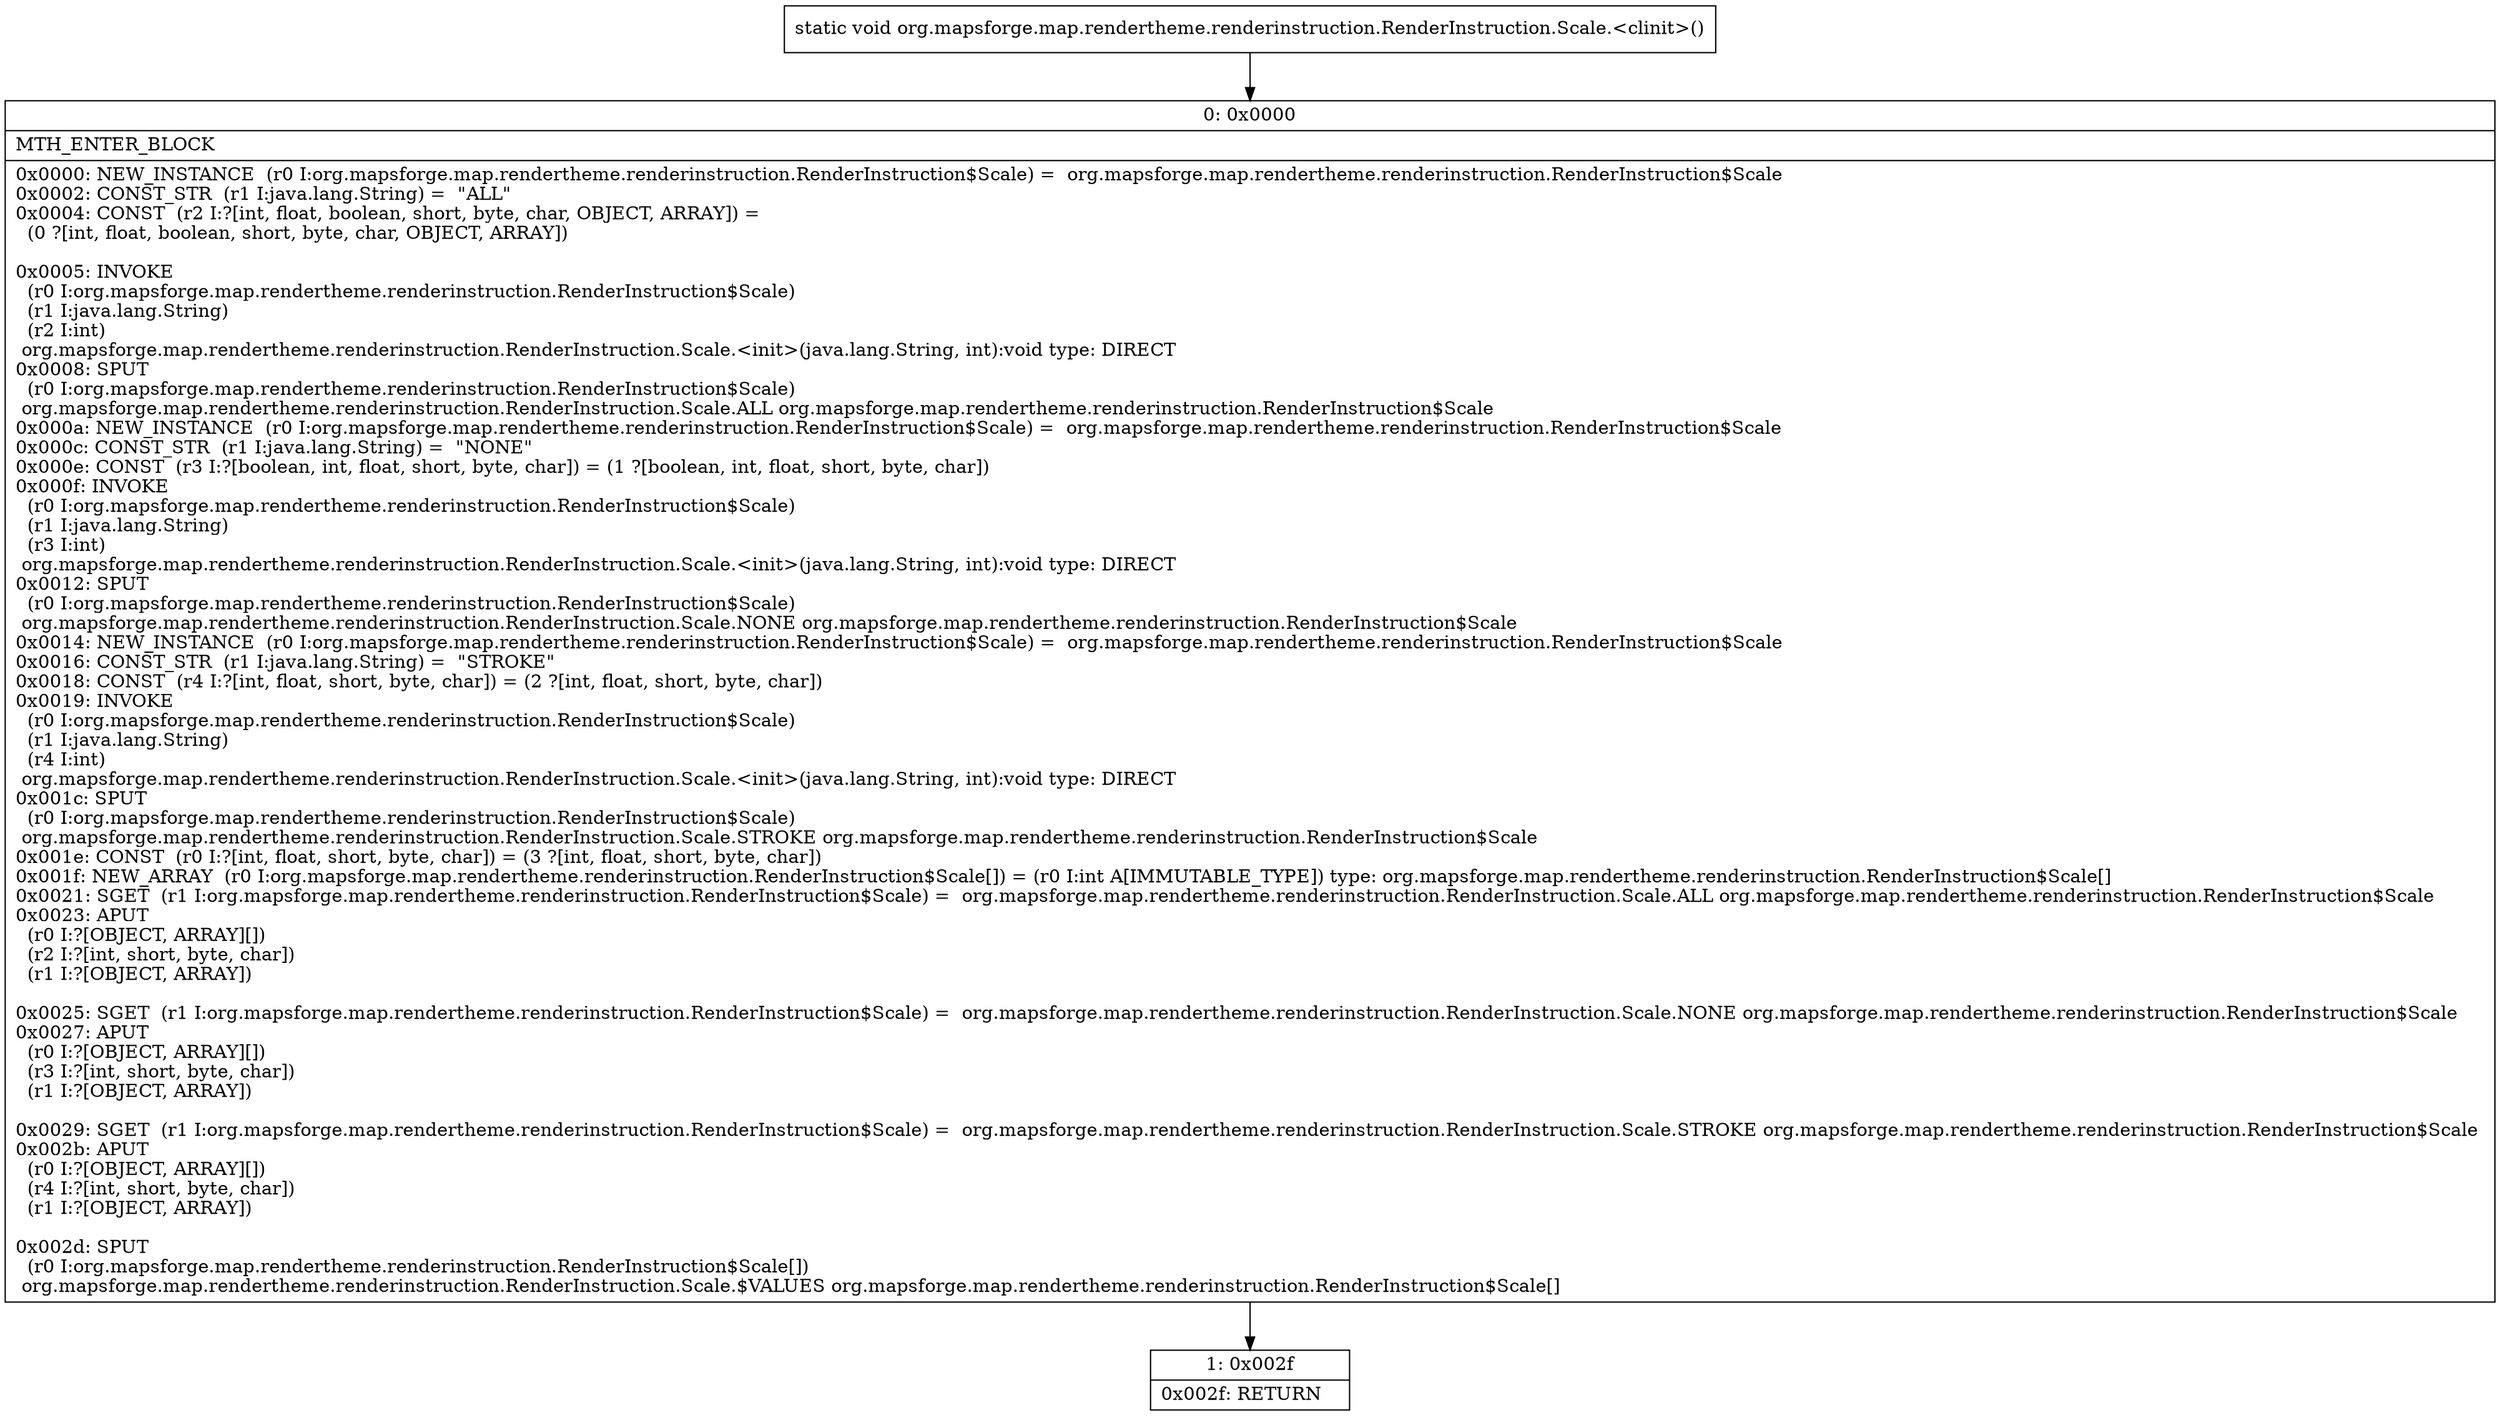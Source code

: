 digraph "CFG fororg.mapsforge.map.rendertheme.renderinstruction.RenderInstruction.Scale.\<clinit\>()V" {
Node_0 [shape=record,label="{0\:\ 0x0000|MTH_ENTER_BLOCK\l|0x0000: NEW_INSTANCE  (r0 I:org.mapsforge.map.rendertheme.renderinstruction.RenderInstruction$Scale) =  org.mapsforge.map.rendertheme.renderinstruction.RenderInstruction$Scale \l0x0002: CONST_STR  (r1 I:java.lang.String) =  \"ALL\" \l0x0004: CONST  (r2 I:?[int, float, boolean, short, byte, char, OBJECT, ARRAY]) = \l  (0 ?[int, float, boolean, short, byte, char, OBJECT, ARRAY])\l \l0x0005: INVOKE  \l  (r0 I:org.mapsforge.map.rendertheme.renderinstruction.RenderInstruction$Scale)\l  (r1 I:java.lang.String)\l  (r2 I:int)\l org.mapsforge.map.rendertheme.renderinstruction.RenderInstruction.Scale.\<init\>(java.lang.String, int):void type: DIRECT \l0x0008: SPUT  \l  (r0 I:org.mapsforge.map.rendertheme.renderinstruction.RenderInstruction$Scale)\l org.mapsforge.map.rendertheme.renderinstruction.RenderInstruction.Scale.ALL org.mapsforge.map.rendertheme.renderinstruction.RenderInstruction$Scale \l0x000a: NEW_INSTANCE  (r0 I:org.mapsforge.map.rendertheme.renderinstruction.RenderInstruction$Scale) =  org.mapsforge.map.rendertheme.renderinstruction.RenderInstruction$Scale \l0x000c: CONST_STR  (r1 I:java.lang.String) =  \"NONE\" \l0x000e: CONST  (r3 I:?[boolean, int, float, short, byte, char]) = (1 ?[boolean, int, float, short, byte, char]) \l0x000f: INVOKE  \l  (r0 I:org.mapsforge.map.rendertheme.renderinstruction.RenderInstruction$Scale)\l  (r1 I:java.lang.String)\l  (r3 I:int)\l org.mapsforge.map.rendertheme.renderinstruction.RenderInstruction.Scale.\<init\>(java.lang.String, int):void type: DIRECT \l0x0012: SPUT  \l  (r0 I:org.mapsforge.map.rendertheme.renderinstruction.RenderInstruction$Scale)\l org.mapsforge.map.rendertheme.renderinstruction.RenderInstruction.Scale.NONE org.mapsforge.map.rendertheme.renderinstruction.RenderInstruction$Scale \l0x0014: NEW_INSTANCE  (r0 I:org.mapsforge.map.rendertheme.renderinstruction.RenderInstruction$Scale) =  org.mapsforge.map.rendertheme.renderinstruction.RenderInstruction$Scale \l0x0016: CONST_STR  (r1 I:java.lang.String) =  \"STROKE\" \l0x0018: CONST  (r4 I:?[int, float, short, byte, char]) = (2 ?[int, float, short, byte, char]) \l0x0019: INVOKE  \l  (r0 I:org.mapsforge.map.rendertheme.renderinstruction.RenderInstruction$Scale)\l  (r1 I:java.lang.String)\l  (r4 I:int)\l org.mapsforge.map.rendertheme.renderinstruction.RenderInstruction.Scale.\<init\>(java.lang.String, int):void type: DIRECT \l0x001c: SPUT  \l  (r0 I:org.mapsforge.map.rendertheme.renderinstruction.RenderInstruction$Scale)\l org.mapsforge.map.rendertheme.renderinstruction.RenderInstruction.Scale.STROKE org.mapsforge.map.rendertheme.renderinstruction.RenderInstruction$Scale \l0x001e: CONST  (r0 I:?[int, float, short, byte, char]) = (3 ?[int, float, short, byte, char]) \l0x001f: NEW_ARRAY  (r0 I:org.mapsforge.map.rendertheme.renderinstruction.RenderInstruction$Scale[]) = (r0 I:int A[IMMUTABLE_TYPE]) type: org.mapsforge.map.rendertheme.renderinstruction.RenderInstruction$Scale[] \l0x0021: SGET  (r1 I:org.mapsforge.map.rendertheme.renderinstruction.RenderInstruction$Scale) =  org.mapsforge.map.rendertheme.renderinstruction.RenderInstruction.Scale.ALL org.mapsforge.map.rendertheme.renderinstruction.RenderInstruction$Scale \l0x0023: APUT  \l  (r0 I:?[OBJECT, ARRAY][])\l  (r2 I:?[int, short, byte, char])\l  (r1 I:?[OBJECT, ARRAY])\l \l0x0025: SGET  (r1 I:org.mapsforge.map.rendertheme.renderinstruction.RenderInstruction$Scale) =  org.mapsforge.map.rendertheme.renderinstruction.RenderInstruction.Scale.NONE org.mapsforge.map.rendertheme.renderinstruction.RenderInstruction$Scale \l0x0027: APUT  \l  (r0 I:?[OBJECT, ARRAY][])\l  (r3 I:?[int, short, byte, char])\l  (r1 I:?[OBJECT, ARRAY])\l \l0x0029: SGET  (r1 I:org.mapsforge.map.rendertheme.renderinstruction.RenderInstruction$Scale) =  org.mapsforge.map.rendertheme.renderinstruction.RenderInstruction.Scale.STROKE org.mapsforge.map.rendertheme.renderinstruction.RenderInstruction$Scale \l0x002b: APUT  \l  (r0 I:?[OBJECT, ARRAY][])\l  (r4 I:?[int, short, byte, char])\l  (r1 I:?[OBJECT, ARRAY])\l \l0x002d: SPUT  \l  (r0 I:org.mapsforge.map.rendertheme.renderinstruction.RenderInstruction$Scale[])\l org.mapsforge.map.rendertheme.renderinstruction.RenderInstruction.Scale.$VALUES org.mapsforge.map.rendertheme.renderinstruction.RenderInstruction$Scale[] \l}"];
Node_1 [shape=record,label="{1\:\ 0x002f|0x002f: RETURN   \l}"];
MethodNode[shape=record,label="{static void org.mapsforge.map.rendertheme.renderinstruction.RenderInstruction.Scale.\<clinit\>() }"];
MethodNode -> Node_0;
Node_0 -> Node_1;
}

